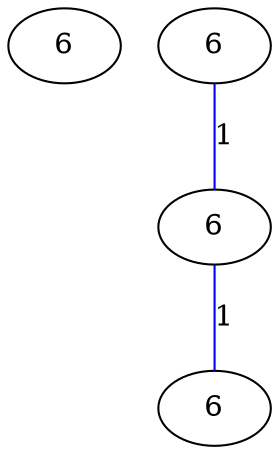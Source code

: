graph G {
	0 [label="6"];
	1 [label="6"];
	2 [label="6"];
	3 [label="6"];
	1 -- 2 [label="1", color=blue];
	2 -- 3 [label="1", color=blue];
}
